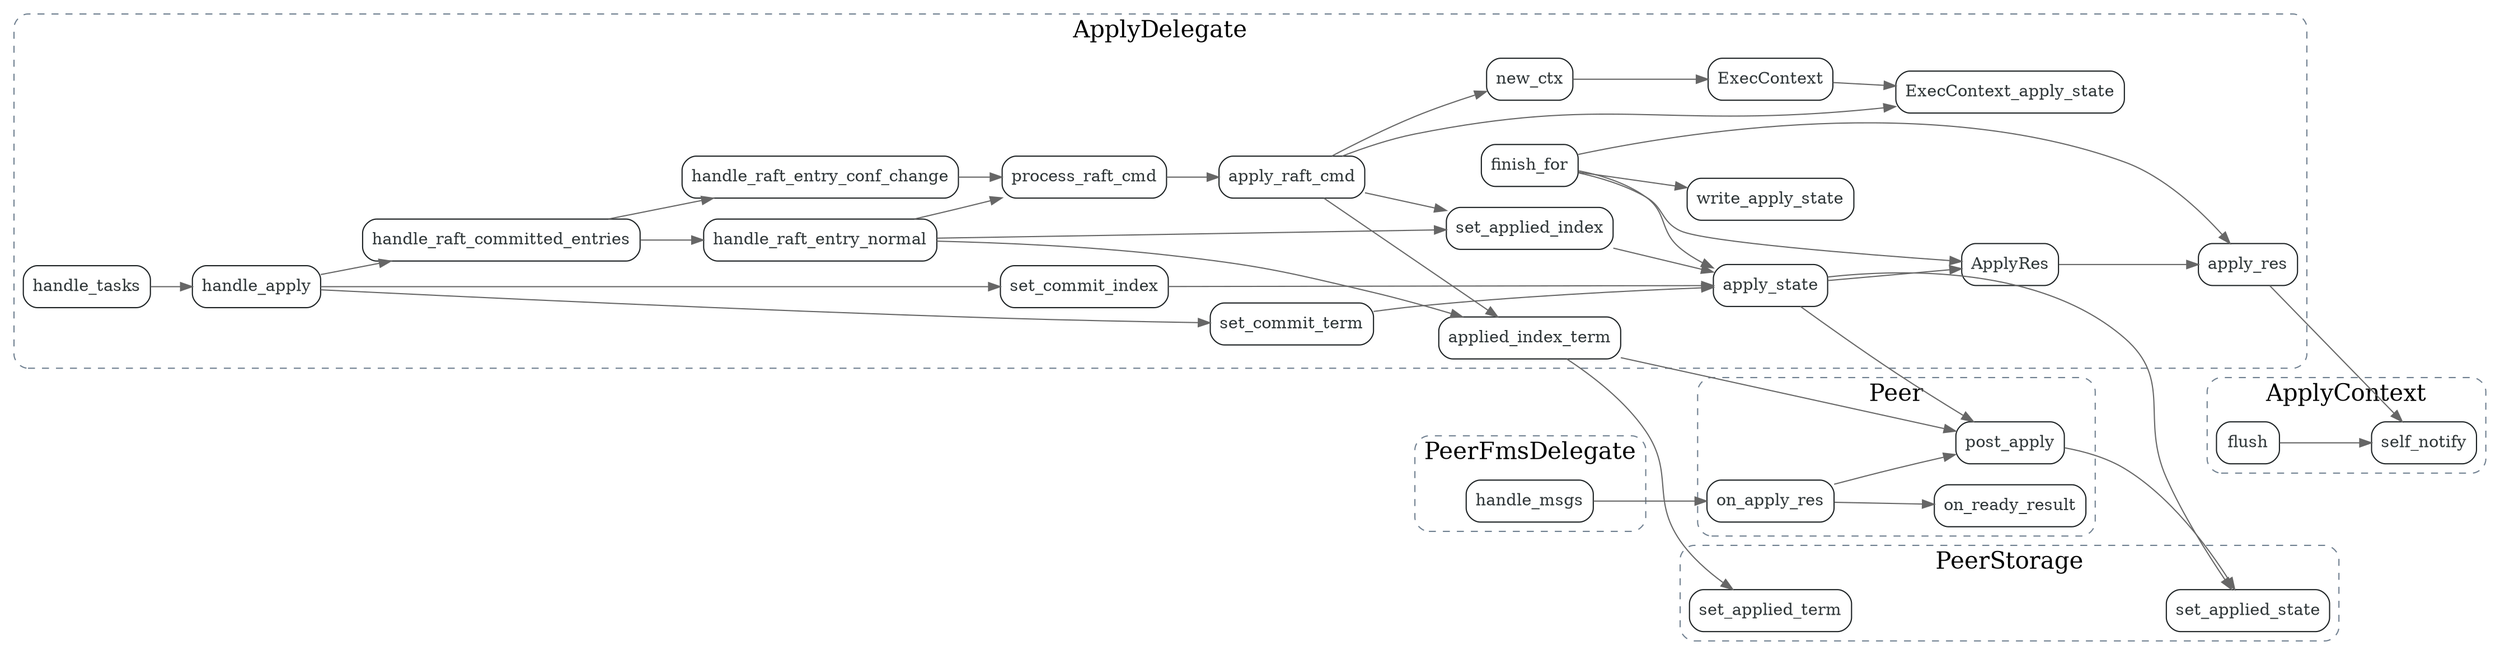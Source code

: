 #include "styles.h"
digraph set_applied_state {
  node[shape=box;style="rounded";color="#1c2123";fontcolor="#2f3638"];
  edge[color=gray40];
  newrank=true;
  rankdir=LR;

  subgraph cluster_ApplyDelegate{
    graph[label="ApplyDelegate";fontsize=20;style="rounded,dashed";color="slategrey"]

   process_raft_cmd -> apply_raft_cmd;
   apply_raft_cmd -> {
     set_applied_index;
     applied_index_term;
   }
   handle_tasks -> handle_apply;
   handle_apply -> {
     handle_raft_committed_entries;
     set_commit_index;
     set_commit_term;
   }
   {
     set_commit_index;
     set_commit_term;
   } -> apply_state;

   handle_raft_committed_entries -> {
     handle_raft_entry_normal;
     handle_raft_entry_conf_change;
   }

    handle_raft_entry_normal -> {
      set_applied_index;
      applied_index_term;
      process_raft_cmd;
    }
    handle_raft_entry_conf_change -> {
      process_raft_cmd;
    }
    set_applied_index -> apply_state;
    apply_raft_cmd -> {
      ExecContext_apply_state;
      new_ctx;
    }
    new_ctx -> ExecContext -> ExecContext_apply_state;

    finish_for -> {
     write_apply_state
     apply_res;
     ApplyRes;
     apply_state;
    }
    apply_state -> ApplyRes;
    applied_index_term;
    ApplyRes -> apply_res;
      
  }
  subgraph cluster_ApplyContext {
    graph[label="ApplyContext";fontsize=20;style="rounded,dashed";color="slategrey"]
    flush -> self_notify;
    apply_res -> self_notify;
      
  }

  subgraph cluster_PeerStorage {
    graph[label="PeerStorage";fontsize=20;style="rounded,dashed";color="slategrey"]
    //pub fn set_applied_state(&mut self, apply_state: RaftApplyState) {@components/raftstore/src/store/peer_storage.rs#L834"
    set_applied_state;
    set_applied_term;
      
  }
  subgraph cluster_Peer {
    graph[label="Peer";fontsize=20;style="rounded,dashed";color="slategrey"]
    post_apply;
    apply_state -> post_apply;
    post_apply -> set_applied_state;
    applied_index_term -> post_apply;
    applied_index_term  -> set_applied_term;
    apply_state -> set_applied_state;
  }

  subgraph cluster_Peer {
    graph[label="Peer";fontsize=20;style="rounded,dashed";color="slategrey"]
    on_apply_res -> {
      on_ready_result;
      post_apply;
    }
  }
  subgraph cluster_PeerFmsDelegate {
    graph[label="PeerFmsDelegate";fontsize=20;style="rounded,dashed";color="slategrey"]
    handle_msgs -> on_apply_res;
      
  }
  
}
